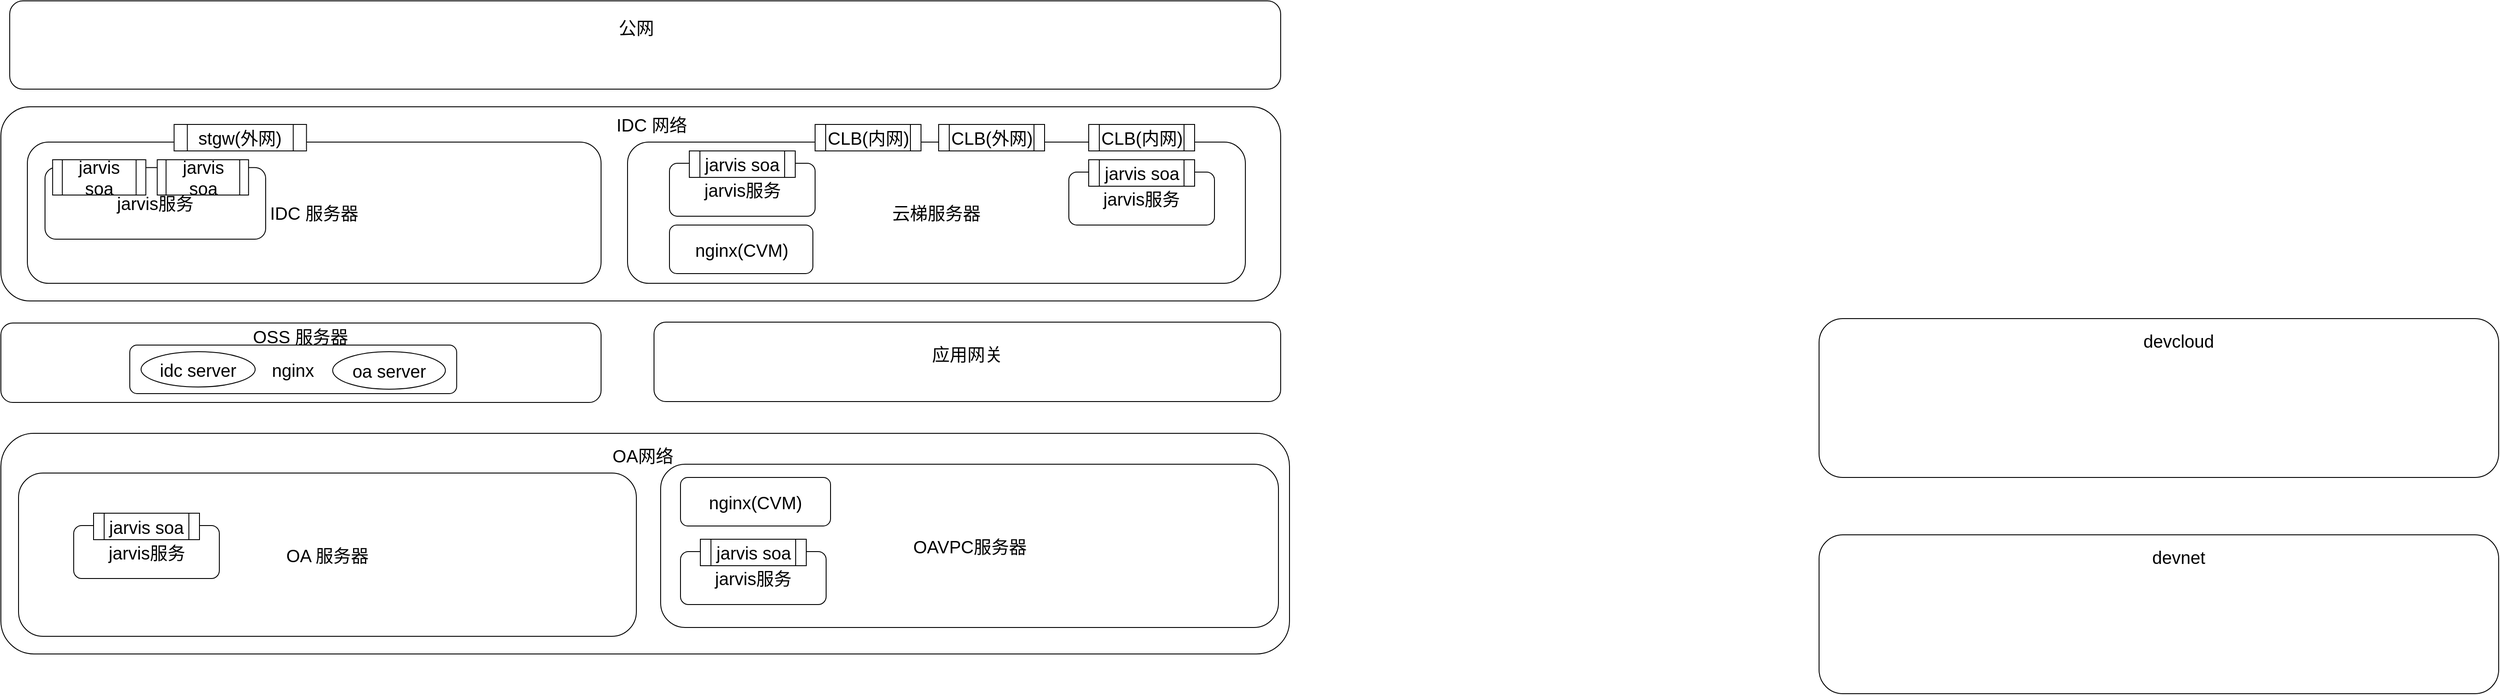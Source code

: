 <mxfile version="14.2.4" type="github">
  <diagram name="Page-1" id="822b0af5-4adb-64df-f703-e8dfc1f81529">
    <mxGraphModel dx="3470" dy="2173" grid="1" gridSize="10" guides="1" tooltips="1" connect="1" arrows="1" fold="1" page="1" pageScale="1" pageWidth="1100" pageHeight="850" background="#ffffff" math="0" shadow="0">
      <root>
        <mxCell id="0" />
        <mxCell id="1" parent="0" />
        <mxCell id="yoNtMCAK0_c3tLPSvV1g-1" value="" style="rounded=1;whiteSpace=wrap;html=1;" vertex="1" parent="1">
          <mxGeometry x="-410" y="-80" width="1450" height="220" as="geometry" />
        </mxCell>
        <mxCell id="yoNtMCAK0_c3tLPSvV1g-2" value="" style="rounded=1;whiteSpace=wrap;html=1;" vertex="1" parent="1">
          <mxGeometry x="-410" y="290" width="1460" height="250" as="geometry" />
        </mxCell>
        <mxCell id="yoNtMCAK0_c3tLPSvV1g-3" value="IDC 网络" style="text;html=1;strokeColor=none;fillColor=none;align=center;verticalAlign=middle;whiteSpace=wrap;rounded=0;fontSize=20;" vertex="1" parent="1">
          <mxGeometry x="285" y="-70" width="85" height="20" as="geometry" />
        </mxCell>
        <mxCell id="yoNtMCAK0_c3tLPSvV1g-4" value="OA网络" style="text;html=1;strokeColor=none;fillColor=none;align=center;verticalAlign=middle;whiteSpace=wrap;rounded=0;fontSize=20;" vertex="1" parent="1">
          <mxGeometry x="275" y="305" width="85" height="20" as="geometry" />
        </mxCell>
        <mxCell id="yoNtMCAK0_c3tLPSvV1g-6" value="" style="rounded=1;whiteSpace=wrap;html=1;" vertex="1" parent="1">
          <mxGeometry x="1650" y="160" width="770" height="180" as="geometry" />
        </mxCell>
        <mxCell id="yoNtMCAK0_c3tLPSvV1g-7" value="devcloud" style="text;html=1;strokeColor=none;fillColor=none;align=center;verticalAlign=middle;whiteSpace=wrap;rounded=0;fontSize=20;" vertex="1" parent="1">
          <mxGeometry x="2015" y="175" width="85" height="20" as="geometry" />
        </mxCell>
        <mxCell id="yoNtMCAK0_c3tLPSvV1g-13" value="" style="rounded=1;whiteSpace=wrap;html=1;" vertex="1" parent="1">
          <mxGeometry x="1650" y="405" width="770" height="180" as="geometry" />
        </mxCell>
        <mxCell id="yoNtMCAK0_c3tLPSvV1g-14" value="devnet" style="text;html=1;strokeColor=none;fillColor=none;align=center;verticalAlign=middle;whiteSpace=wrap;rounded=0;fontSize=20;" vertex="1" parent="1">
          <mxGeometry x="2015" y="420" width="85" height="20" as="geometry" />
        </mxCell>
        <mxCell id="yoNtMCAK0_c3tLPSvV1g-18" value="IDC 服务器" style="rounded=1;whiteSpace=wrap;html=1;fontSize=20;" vertex="1" parent="1">
          <mxGeometry x="-380" y="-40" width="650" height="160" as="geometry" />
        </mxCell>
        <mxCell id="yoNtMCAK0_c3tLPSvV1g-19" value="云梯服务器" style="rounded=1;whiteSpace=wrap;html=1;fontSize=20;" vertex="1" parent="1">
          <mxGeometry x="300" y="-40" width="700" height="160" as="geometry" />
        </mxCell>
        <mxCell id="yoNtMCAK0_c3tLPSvV1g-29" value="" style="group" vertex="1" connectable="0" parent="1">
          <mxGeometry x="347.5" y="-30" width="165" height="74" as="geometry" />
        </mxCell>
        <mxCell id="yoNtMCAK0_c3tLPSvV1g-27" value="jarvis服务" style="rounded=1;whiteSpace=wrap;html=1;fontSize=20;" vertex="1" parent="yoNtMCAK0_c3tLPSvV1g-29">
          <mxGeometry y="14" width="165" height="60" as="geometry" />
        </mxCell>
        <mxCell id="yoNtMCAK0_c3tLPSvV1g-28" value="jarvis soa" style="shape=process;whiteSpace=wrap;html=1;backgroundOutline=1;fontSize=20;" vertex="1" parent="yoNtMCAK0_c3tLPSvV1g-29">
          <mxGeometry x="22.5" width="120" height="30" as="geometry" />
        </mxCell>
        <mxCell id="yoNtMCAK0_c3tLPSvV1g-30" value="" style="group" vertex="1" connectable="0" parent="1">
          <mxGeometry x="-360" y="-30" width="250" height="100" as="geometry" />
        </mxCell>
        <mxCell id="yoNtMCAK0_c3tLPSvV1g-23" value="jarvis服务" style="rounded=1;whiteSpace=wrap;html=1;fontSize=20;" vertex="1" parent="yoNtMCAK0_c3tLPSvV1g-30">
          <mxGeometry y="18.919" width="250.0" height="81.081" as="geometry" />
        </mxCell>
        <mxCell id="yoNtMCAK0_c3tLPSvV1g-26" value="jarvis soa" style="shape=process;whiteSpace=wrap;html=1;backgroundOutline=1;fontSize=20;" vertex="1" parent="yoNtMCAK0_c3tLPSvV1g-30">
          <mxGeometry x="8.621" y="10" width="105.603" height="40" as="geometry" />
        </mxCell>
        <mxCell id="yoNtMCAK0_c3tLPSvV1g-35" value="jarvis soa" style="shape=process;whiteSpace=wrap;html=1;backgroundOutline=1;fontSize=20;" vertex="1" parent="yoNtMCAK0_c3tLPSvV1g-30">
          <mxGeometry x="127.155" y="10" width="103.448" height="40" as="geometry" />
        </mxCell>
        <mxCell id="yoNtMCAK0_c3tLPSvV1g-31" value="stgw(外网)" style="shape=process;whiteSpace=wrap;html=1;backgroundOutline=1;fontSize=20;" vertex="1" parent="1">
          <mxGeometry x="-213.75" y="-60" width="150" height="30" as="geometry" />
        </mxCell>
        <mxCell id="yoNtMCAK0_c3tLPSvV1g-32" value="CLB(内网)" style="shape=process;whiteSpace=wrap;html=1;backgroundOutline=1;fontSize=20;" vertex="1" parent="1">
          <mxGeometry x="512.5" y="-60" width="120" height="30" as="geometry" />
        </mxCell>
        <mxCell id="yoNtMCAK0_c3tLPSvV1g-33" value="CLB(外网)" style="shape=process;whiteSpace=wrap;html=1;backgroundOutline=1;fontSize=20;" vertex="1" parent="1">
          <mxGeometry x="652.5" y="-60" width="120" height="30" as="geometry" />
        </mxCell>
        <mxCell id="yoNtMCAK0_c3tLPSvV1g-36" value="" style="group" vertex="1" connectable="0" parent="1">
          <mxGeometry x="800" y="-20" width="165" height="74" as="geometry" />
        </mxCell>
        <mxCell id="yoNtMCAK0_c3tLPSvV1g-37" value="jarvis服务" style="rounded=1;whiteSpace=wrap;html=1;fontSize=20;" vertex="1" parent="yoNtMCAK0_c3tLPSvV1g-36">
          <mxGeometry y="14" width="165" height="60" as="geometry" />
        </mxCell>
        <mxCell id="yoNtMCAK0_c3tLPSvV1g-38" value="jarvis soa" style="shape=process;whiteSpace=wrap;html=1;backgroundOutline=1;fontSize=20;" vertex="1" parent="yoNtMCAK0_c3tLPSvV1g-36">
          <mxGeometry x="22.5" width="120" height="30" as="geometry" />
        </mxCell>
        <mxCell id="yoNtMCAK0_c3tLPSvV1g-39" value="CLB(内网)" style="shape=process;whiteSpace=wrap;html=1;backgroundOutline=1;fontSize=20;" vertex="1" parent="1">
          <mxGeometry x="822.5" y="-60" width="120" height="30" as="geometry" />
        </mxCell>
        <mxCell id="yoNtMCAK0_c3tLPSvV1g-41" value="nginx(CVM)" style="rounded=1;whiteSpace=wrap;html=1;fontSize=20;" vertex="1" parent="1">
          <mxGeometry x="347.5" y="54" width="162.5" height="55" as="geometry" />
        </mxCell>
        <mxCell id="yoNtMCAK0_c3tLPSvV1g-44" value="OAVPC服务器" style="rounded=1;whiteSpace=wrap;html=1;fontSize=20;" vertex="1" parent="1">
          <mxGeometry x="337.5" y="325" width="700" height="185" as="geometry" />
        </mxCell>
        <mxCell id="yoNtMCAK0_c3tLPSvV1g-46" value="nginx(CVM)" style="rounded=1;whiteSpace=wrap;html=1;fontSize=20;" vertex="1" parent="1">
          <mxGeometry x="360" y="340" width="170" height="55" as="geometry" />
        </mxCell>
        <mxCell id="yoNtMCAK0_c3tLPSvV1g-48" value="" style="group" vertex="1" connectable="0" parent="1">
          <mxGeometry x="360" y="410" width="165" height="74" as="geometry" />
        </mxCell>
        <mxCell id="yoNtMCAK0_c3tLPSvV1g-49" value="jarvis服务" style="rounded=1;whiteSpace=wrap;html=1;fontSize=20;" vertex="1" parent="yoNtMCAK0_c3tLPSvV1g-48">
          <mxGeometry y="14" width="165" height="60" as="geometry" />
        </mxCell>
        <mxCell id="yoNtMCAK0_c3tLPSvV1g-50" value="jarvis soa" style="shape=process;whiteSpace=wrap;html=1;backgroundOutline=1;fontSize=20;" vertex="1" parent="yoNtMCAK0_c3tLPSvV1g-48">
          <mxGeometry x="22.5" width="120" height="30" as="geometry" />
        </mxCell>
        <mxCell id="yoNtMCAK0_c3tLPSvV1g-51" value="" style="group" vertex="1" connectable="0" parent="1">
          <mxGeometry x="330" y="164" width="710" height="90" as="geometry" />
        </mxCell>
        <mxCell id="yoNtMCAK0_c3tLPSvV1g-15" value="" style="rounded=1;whiteSpace=wrap;html=1;" vertex="1" parent="yoNtMCAK0_c3tLPSvV1g-51">
          <mxGeometry width="710" height="90" as="geometry" />
        </mxCell>
        <mxCell id="yoNtMCAK0_c3tLPSvV1g-16" value="应用网关" style="text;html=1;strokeColor=none;fillColor=none;align=center;verticalAlign=middle;whiteSpace=wrap;rounded=0;fontSize=20;" vertex="1" parent="yoNtMCAK0_c3tLPSvV1g-51">
          <mxGeometry x="299.12" y="24" width="111.759" height="24" as="geometry" />
        </mxCell>
        <mxCell id="yoNtMCAK0_c3tLPSvV1g-52" value="OA 服务器" style="rounded=1;whiteSpace=wrap;html=1;fontSize=20;" vertex="1" parent="1">
          <mxGeometry x="-390" y="335" width="700" height="185" as="geometry" />
        </mxCell>
        <mxCell id="yoNtMCAK0_c3tLPSvV1g-55" value="" style="group" vertex="1" connectable="0" parent="1">
          <mxGeometry x="-410" y="165" width="680" height="90" as="geometry" />
        </mxCell>
        <mxCell id="yoNtMCAK0_c3tLPSvV1g-11" value="" style="rounded=1;whiteSpace=wrap;html=1;" vertex="1" parent="yoNtMCAK0_c3tLPSvV1g-55">
          <mxGeometry width="680" height="90" as="geometry" />
        </mxCell>
        <mxCell id="yoNtMCAK0_c3tLPSvV1g-61" value="OSS 服务器" style="text;html=1;strokeColor=none;fillColor=none;align=center;verticalAlign=middle;whiteSpace=wrap;rounded=0;fontSize=20;" vertex="1" parent="yoNtMCAK0_c3tLPSvV1g-55">
          <mxGeometry x="281.359" y="5" width="117.28" height="20" as="geometry" />
        </mxCell>
        <mxCell id="yoNtMCAK0_c3tLPSvV1g-62" value="" style="group" vertex="1" connectable="0" parent="yoNtMCAK0_c3tLPSvV1g-55">
          <mxGeometry x="146.039" y="25" width="387.927" height="55" as="geometry" />
        </mxCell>
        <mxCell id="yoNtMCAK0_c3tLPSvV1g-12" value="OSS" style="text;html=1;strokeColor=none;fillColor=none;align=center;verticalAlign=middle;whiteSpace=wrap;rounded=0;fontSize=20;" vertex="1" parent="yoNtMCAK0_c3tLPSvV1g-62">
          <mxGeometry x="279.371" y="10" width="108.556" height="20" as="geometry" />
        </mxCell>
        <mxCell id="yoNtMCAK0_c3tLPSvV1g-57" value="nginx" style="rounded=1;whiteSpace=wrap;html=1;fontSize=20;" vertex="1" parent="yoNtMCAK0_c3tLPSvV1g-62">
          <mxGeometry width="370.367" height="55" as="geometry" />
        </mxCell>
        <mxCell id="yoNtMCAK0_c3tLPSvV1g-59" value="idc server" style="ellipse;whiteSpace=wrap;html=1;fontSize=20;" vertex="1" parent="yoNtMCAK0_c3tLPSvV1g-62">
          <mxGeometry x="12.768" y="7.5" width="129.322" height="40" as="geometry" />
        </mxCell>
        <mxCell id="yoNtMCAK0_c3tLPSvV1g-60" value="oa server" style="ellipse;whiteSpace=wrap;html=1;fontSize=20;" vertex="1" parent="yoNtMCAK0_c3tLPSvV1g-62">
          <mxGeometry x="229.883" y="7.5" width="127.713" height="42.5" as="geometry" />
        </mxCell>
        <mxCell id="yoNtMCAK0_c3tLPSvV1g-63" value="" style="group" vertex="1" connectable="0" parent="1">
          <mxGeometry x="-327.5" y="380.5" width="165" height="74" as="geometry" />
        </mxCell>
        <mxCell id="yoNtMCAK0_c3tLPSvV1g-64" value="jarvis服务" style="rounded=1;whiteSpace=wrap;html=1;fontSize=20;" vertex="1" parent="yoNtMCAK0_c3tLPSvV1g-63">
          <mxGeometry y="14" width="165" height="60" as="geometry" />
        </mxCell>
        <mxCell id="yoNtMCAK0_c3tLPSvV1g-65" value="jarvis soa" style="shape=process;whiteSpace=wrap;html=1;backgroundOutline=1;fontSize=20;" vertex="1" parent="yoNtMCAK0_c3tLPSvV1g-63">
          <mxGeometry x="22.5" width="120" height="30" as="geometry" />
        </mxCell>
        <mxCell id="yoNtMCAK0_c3tLPSvV1g-67" value="" style="group" vertex="1" connectable="0" parent="1">
          <mxGeometry x="-400" y="-200" width="1440" height="100" as="geometry" />
        </mxCell>
        <mxCell id="yoNtMCAK0_c3tLPSvV1g-9" value="" style="rounded=1;whiteSpace=wrap;html=1;" vertex="1" parent="yoNtMCAK0_c3tLPSvV1g-67">
          <mxGeometry width="1440.0" height="100" as="geometry" />
        </mxCell>
        <mxCell id="yoNtMCAK0_c3tLPSvV1g-10" value="公网" style="text;html=1;strokeColor=none;fillColor=none;align=center;verticalAlign=middle;whiteSpace=wrap;rounded=0;fontSize=20;" vertex="1" parent="yoNtMCAK0_c3tLPSvV1g-67">
          <mxGeometry x="667.862" y="20" width="84.414" height="20" as="geometry" />
        </mxCell>
      </root>
    </mxGraphModel>
  </diagram>
</mxfile>
